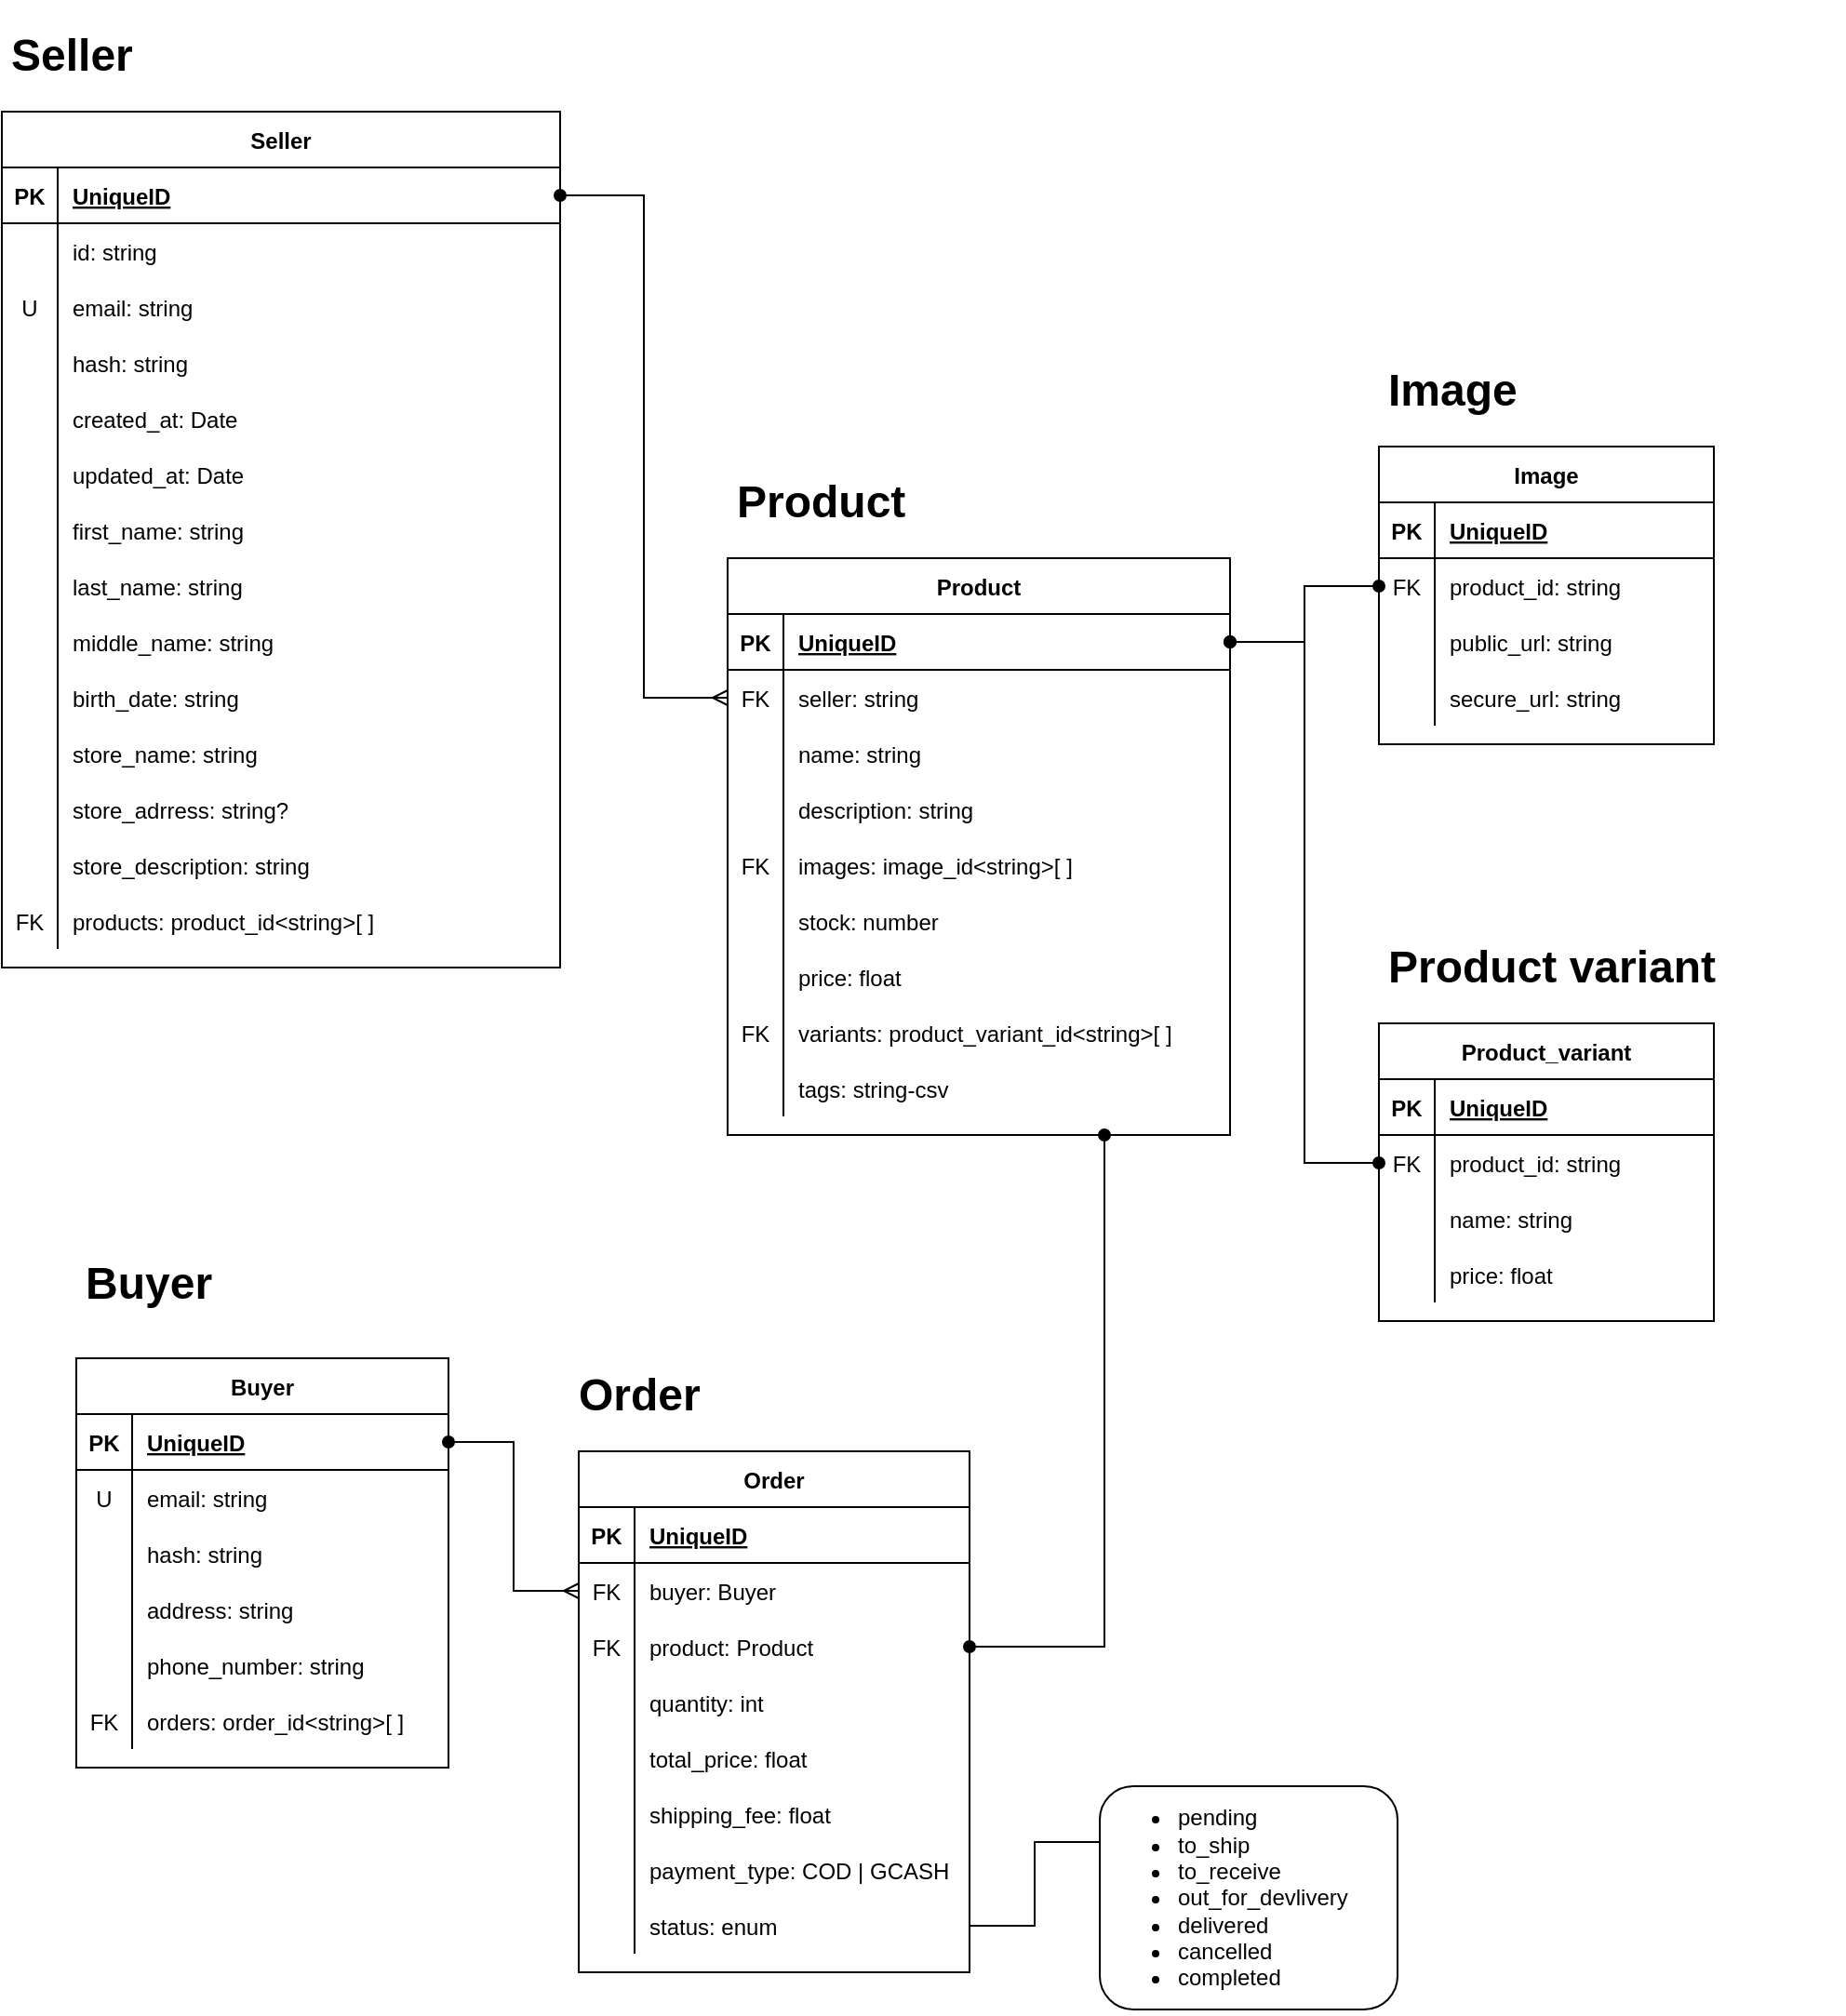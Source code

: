 <mxfile version="13.9.9" type="device"><diagram id="R7ykj3yUJ0ThIy8fvdJi" name="Entities"><mxGraphModel dx="1353" dy="822" grid="1" gridSize="10" guides="1" tooltips="1" connect="1" arrows="1" fold="1" page="1" pageScale="1" pageWidth="850" pageHeight="1100" math="0" shadow="0"><root><mxCell id="0"/><mxCell id="1" parent="0"/><mxCell id="FujSMJ6z1Tt_XsOwBK_u-1" value="&lt;h1&gt;Seller&lt;/h1&gt;" style="text;html=1;strokeColor=none;fillColor=none;spacing=5;spacingTop=-20;whiteSpace=wrap;overflow=hidden;rounded=0;" vertex="1" parent="1"><mxGeometry x="120" y="80" width="330" height="50" as="geometry"/></mxCell><mxCell id="FujSMJ6z1Tt_XsOwBK_u-2" value="Seller" style="shape=table;startSize=30;container=1;collapsible=1;childLayout=tableLayout;fixedRows=1;rowLines=0;fontStyle=1;align=center;resizeLast=1;" vertex="1" parent="1"><mxGeometry x="120" y="130" width="300" height="460" as="geometry"/></mxCell><mxCell id="FujSMJ6z1Tt_XsOwBK_u-3" value="" style="shape=partialRectangle;collapsible=0;dropTarget=0;pointerEvents=0;fillColor=none;top=0;left=0;bottom=1;right=0;points=[[0,0.5],[1,0.5]];portConstraint=eastwest;" vertex="1" parent="FujSMJ6z1Tt_XsOwBK_u-2"><mxGeometry y="30" width="300" height="30" as="geometry"/></mxCell><mxCell id="FujSMJ6z1Tt_XsOwBK_u-4" value="PK" style="shape=partialRectangle;connectable=0;fillColor=none;top=0;left=0;bottom=0;right=0;fontStyle=1;overflow=hidden;" vertex="1" parent="FujSMJ6z1Tt_XsOwBK_u-3"><mxGeometry width="30" height="30" as="geometry"/></mxCell><mxCell id="FujSMJ6z1Tt_XsOwBK_u-5" value="UniqueID" style="shape=partialRectangle;connectable=0;fillColor=none;top=0;left=0;bottom=0;right=0;align=left;spacingLeft=6;fontStyle=5;overflow=hidden;" vertex="1" parent="FujSMJ6z1Tt_XsOwBK_u-3"><mxGeometry x="30" width="270" height="30" as="geometry"/></mxCell><mxCell id="FujSMJ6z1Tt_XsOwBK_u-6" value="" style="shape=partialRectangle;collapsible=0;dropTarget=0;pointerEvents=0;fillColor=none;top=0;left=0;bottom=0;right=0;points=[[0,0.5],[1,0.5]];portConstraint=eastwest;" vertex="1" parent="FujSMJ6z1Tt_XsOwBK_u-2"><mxGeometry y="60" width="300" height="30" as="geometry"/></mxCell><mxCell id="FujSMJ6z1Tt_XsOwBK_u-7" value="" style="shape=partialRectangle;connectable=0;fillColor=none;top=0;left=0;bottom=0;right=0;editable=1;overflow=hidden;" vertex="1" parent="FujSMJ6z1Tt_XsOwBK_u-6"><mxGeometry width="30" height="30" as="geometry"/></mxCell><mxCell id="FujSMJ6z1Tt_XsOwBK_u-8" value="id: string" style="shape=partialRectangle;connectable=0;fillColor=none;top=0;left=0;bottom=0;right=0;align=left;spacingLeft=6;overflow=hidden;" vertex="1" parent="FujSMJ6z1Tt_XsOwBK_u-6"><mxGeometry x="30" width="270" height="30" as="geometry"/></mxCell><mxCell id="FujSMJ6z1Tt_XsOwBK_u-9" value="" style="shape=partialRectangle;collapsible=0;dropTarget=0;pointerEvents=0;fillColor=none;top=0;left=0;bottom=0;right=0;points=[[0,0.5],[1,0.5]];portConstraint=eastwest;" vertex="1" parent="FujSMJ6z1Tt_XsOwBK_u-2"><mxGeometry y="90" width="300" height="30" as="geometry"/></mxCell><mxCell id="FujSMJ6z1Tt_XsOwBK_u-10" value="U" style="shape=partialRectangle;connectable=0;fillColor=none;top=0;left=0;bottom=0;right=0;editable=1;overflow=hidden;" vertex="1" parent="FujSMJ6z1Tt_XsOwBK_u-9"><mxGeometry width="30" height="30" as="geometry"/></mxCell><mxCell id="FujSMJ6z1Tt_XsOwBK_u-11" value="email: string" style="shape=partialRectangle;connectable=0;fillColor=none;top=0;left=0;bottom=0;right=0;align=left;spacingLeft=6;overflow=hidden;" vertex="1" parent="FujSMJ6z1Tt_XsOwBK_u-9"><mxGeometry x="30" width="270" height="30" as="geometry"/></mxCell><mxCell id="FujSMJ6z1Tt_XsOwBK_u-12" value="" style="shape=partialRectangle;collapsible=0;dropTarget=0;pointerEvents=0;fillColor=none;top=0;left=0;bottom=0;right=0;points=[[0,0.5],[1,0.5]];portConstraint=eastwest;" vertex="1" parent="FujSMJ6z1Tt_XsOwBK_u-2"><mxGeometry y="120" width="300" height="30" as="geometry"/></mxCell><mxCell id="FujSMJ6z1Tt_XsOwBK_u-13" value="" style="shape=partialRectangle;connectable=0;fillColor=none;top=0;left=0;bottom=0;right=0;editable=1;overflow=hidden;" vertex="1" parent="FujSMJ6z1Tt_XsOwBK_u-12"><mxGeometry width="30" height="30" as="geometry"/></mxCell><mxCell id="FujSMJ6z1Tt_XsOwBK_u-14" value="hash: string" style="shape=partialRectangle;connectable=0;fillColor=none;top=0;left=0;bottom=0;right=0;align=left;spacingLeft=6;overflow=hidden;" vertex="1" parent="FujSMJ6z1Tt_XsOwBK_u-12"><mxGeometry x="30" width="270" height="30" as="geometry"/></mxCell><mxCell id="FujSMJ6z1Tt_XsOwBK_u-15" value="" style="shape=partialRectangle;collapsible=0;dropTarget=0;pointerEvents=0;fillColor=none;top=0;left=0;bottom=0;right=0;points=[[0,0.5],[1,0.5]];portConstraint=eastwest;" vertex="1" parent="FujSMJ6z1Tt_XsOwBK_u-2"><mxGeometry y="150" width="300" height="30" as="geometry"/></mxCell><mxCell id="FujSMJ6z1Tt_XsOwBK_u-16" value="" style="shape=partialRectangle;connectable=0;fillColor=none;top=0;left=0;bottom=0;right=0;editable=1;overflow=hidden;" vertex="1" parent="FujSMJ6z1Tt_XsOwBK_u-15"><mxGeometry width="30" height="30" as="geometry"/></mxCell><mxCell id="FujSMJ6z1Tt_XsOwBK_u-17" value="created_at: Date" style="shape=partialRectangle;connectable=0;fillColor=none;top=0;left=0;bottom=0;right=0;align=left;spacingLeft=6;overflow=hidden;" vertex="1" parent="FujSMJ6z1Tt_XsOwBK_u-15"><mxGeometry x="30" width="270" height="30" as="geometry"/></mxCell><mxCell id="FujSMJ6z1Tt_XsOwBK_u-18" value="" style="shape=partialRectangle;collapsible=0;dropTarget=0;pointerEvents=0;fillColor=none;top=0;left=0;bottom=0;right=0;points=[[0,0.5],[1,0.5]];portConstraint=eastwest;" vertex="1" parent="FujSMJ6z1Tt_XsOwBK_u-2"><mxGeometry y="180" width="300" height="30" as="geometry"/></mxCell><mxCell id="FujSMJ6z1Tt_XsOwBK_u-19" value="" style="shape=partialRectangle;connectable=0;fillColor=none;top=0;left=0;bottom=0;right=0;editable=1;overflow=hidden;" vertex="1" parent="FujSMJ6z1Tt_XsOwBK_u-18"><mxGeometry width="30" height="30" as="geometry"/></mxCell><mxCell id="FujSMJ6z1Tt_XsOwBK_u-20" value="updated_at: Date" style="shape=partialRectangle;connectable=0;fillColor=none;top=0;left=0;bottom=0;right=0;align=left;spacingLeft=6;overflow=hidden;" vertex="1" parent="FujSMJ6z1Tt_XsOwBK_u-18"><mxGeometry x="30" width="270" height="30" as="geometry"/></mxCell><mxCell id="FujSMJ6z1Tt_XsOwBK_u-21" value="" style="shape=partialRectangle;collapsible=0;dropTarget=0;pointerEvents=0;fillColor=none;top=0;left=0;bottom=0;right=0;points=[[0,0.5],[1,0.5]];portConstraint=eastwest;" vertex="1" parent="FujSMJ6z1Tt_XsOwBK_u-2"><mxGeometry y="210" width="300" height="30" as="geometry"/></mxCell><mxCell id="FujSMJ6z1Tt_XsOwBK_u-22" value="" style="shape=partialRectangle;connectable=0;fillColor=none;top=0;left=0;bottom=0;right=0;editable=1;overflow=hidden;" vertex="1" parent="FujSMJ6z1Tt_XsOwBK_u-21"><mxGeometry width="30" height="30" as="geometry"/></mxCell><mxCell id="FujSMJ6z1Tt_XsOwBK_u-23" value="first_name: string" style="shape=partialRectangle;connectable=0;fillColor=none;top=0;left=0;bottom=0;right=0;align=left;spacingLeft=6;overflow=hidden;" vertex="1" parent="FujSMJ6z1Tt_XsOwBK_u-21"><mxGeometry x="30" width="270" height="30" as="geometry"/></mxCell><mxCell id="FujSMJ6z1Tt_XsOwBK_u-37" value="" style="shape=partialRectangle;collapsible=0;dropTarget=0;pointerEvents=0;fillColor=none;top=0;left=0;bottom=0;right=0;points=[[0,0.5],[1,0.5]];portConstraint=eastwest;" vertex="1" parent="FujSMJ6z1Tt_XsOwBK_u-2"><mxGeometry y="240" width="300" height="30" as="geometry"/></mxCell><mxCell id="FujSMJ6z1Tt_XsOwBK_u-38" value="" style="shape=partialRectangle;connectable=0;fillColor=none;top=0;left=0;bottom=0;right=0;editable=1;overflow=hidden;" vertex="1" parent="FujSMJ6z1Tt_XsOwBK_u-37"><mxGeometry width="30" height="30" as="geometry"/></mxCell><mxCell id="FujSMJ6z1Tt_XsOwBK_u-39" value="last_name: string" style="shape=partialRectangle;connectable=0;fillColor=none;top=0;left=0;bottom=0;right=0;align=left;spacingLeft=6;overflow=hidden;" vertex="1" parent="FujSMJ6z1Tt_XsOwBK_u-37"><mxGeometry x="30" width="270" height="30" as="geometry"/></mxCell><mxCell id="FujSMJ6z1Tt_XsOwBK_u-40" value="" style="shape=partialRectangle;collapsible=0;dropTarget=0;pointerEvents=0;fillColor=none;top=0;left=0;bottom=0;right=0;points=[[0,0.5],[1,0.5]];portConstraint=eastwest;" vertex="1" parent="FujSMJ6z1Tt_XsOwBK_u-2"><mxGeometry y="270" width="300" height="30" as="geometry"/></mxCell><mxCell id="FujSMJ6z1Tt_XsOwBK_u-41" value="" style="shape=partialRectangle;connectable=0;fillColor=none;top=0;left=0;bottom=0;right=0;editable=1;overflow=hidden;" vertex="1" parent="FujSMJ6z1Tt_XsOwBK_u-40"><mxGeometry width="30" height="30" as="geometry"/></mxCell><mxCell id="FujSMJ6z1Tt_XsOwBK_u-42" value="middle_name: string" style="shape=partialRectangle;connectable=0;fillColor=none;top=0;left=0;bottom=0;right=0;align=left;spacingLeft=6;overflow=hidden;" vertex="1" parent="FujSMJ6z1Tt_XsOwBK_u-40"><mxGeometry x="30" width="270" height="30" as="geometry"/></mxCell><mxCell id="FujSMJ6z1Tt_XsOwBK_u-43" value="" style="shape=partialRectangle;collapsible=0;dropTarget=0;pointerEvents=0;fillColor=none;top=0;left=0;bottom=0;right=0;points=[[0,0.5],[1,0.5]];portConstraint=eastwest;" vertex="1" parent="FujSMJ6z1Tt_XsOwBK_u-2"><mxGeometry y="300" width="300" height="30" as="geometry"/></mxCell><mxCell id="FujSMJ6z1Tt_XsOwBK_u-44" value="" style="shape=partialRectangle;connectable=0;fillColor=none;top=0;left=0;bottom=0;right=0;editable=1;overflow=hidden;" vertex="1" parent="FujSMJ6z1Tt_XsOwBK_u-43"><mxGeometry width="30" height="30" as="geometry"/></mxCell><mxCell id="FujSMJ6z1Tt_XsOwBK_u-45" value="birth_date: string" style="shape=partialRectangle;connectable=0;fillColor=none;top=0;left=0;bottom=0;right=0;align=left;spacingLeft=6;overflow=hidden;" vertex="1" parent="FujSMJ6z1Tt_XsOwBK_u-43"><mxGeometry x="30" width="270" height="30" as="geometry"/></mxCell><mxCell id="FujSMJ6z1Tt_XsOwBK_u-46" value="" style="shape=partialRectangle;collapsible=0;dropTarget=0;pointerEvents=0;fillColor=none;top=0;left=0;bottom=0;right=0;points=[[0,0.5],[1,0.5]];portConstraint=eastwest;" vertex="1" parent="FujSMJ6z1Tt_XsOwBK_u-2"><mxGeometry y="330" width="300" height="30" as="geometry"/></mxCell><mxCell id="FujSMJ6z1Tt_XsOwBK_u-47" value="" style="shape=partialRectangle;connectable=0;fillColor=none;top=0;left=0;bottom=0;right=0;editable=1;overflow=hidden;" vertex="1" parent="FujSMJ6z1Tt_XsOwBK_u-46"><mxGeometry width="30" height="30" as="geometry"/></mxCell><mxCell id="FujSMJ6z1Tt_XsOwBK_u-48" value="store_name: string" style="shape=partialRectangle;connectable=0;fillColor=none;top=0;left=0;bottom=0;right=0;align=left;spacingLeft=6;overflow=hidden;" vertex="1" parent="FujSMJ6z1Tt_XsOwBK_u-46"><mxGeometry x="30" width="270" height="30" as="geometry"/></mxCell><mxCell id="FujSMJ6z1Tt_XsOwBK_u-49" value="" style="shape=partialRectangle;collapsible=0;dropTarget=0;pointerEvents=0;fillColor=none;top=0;left=0;bottom=0;right=0;points=[[0,0.5],[1,0.5]];portConstraint=eastwest;" vertex="1" parent="FujSMJ6z1Tt_XsOwBK_u-2"><mxGeometry y="360" width="300" height="30" as="geometry"/></mxCell><mxCell id="FujSMJ6z1Tt_XsOwBK_u-50" value="" style="shape=partialRectangle;connectable=0;fillColor=none;top=0;left=0;bottom=0;right=0;editable=1;overflow=hidden;" vertex="1" parent="FujSMJ6z1Tt_XsOwBK_u-49"><mxGeometry width="30" height="30" as="geometry"/></mxCell><mxCell id="FujSMJ6z1Tt_XsOwBK_u-51" value="store_adrress: string?" style="shape=partialRectangle;connectable=0;fillColor=none;top=0;left=0;bottom=0;right=0;align=left;spacingLeft=6;overflow=hidden;" vertex="1" parent="FujSMJ6z1Tt_XsOwBK_u-49"><mxGeometry x="30" width="270" height="30" as="geometry"/></mxCell><mxCell id="FujSMJ6z1Tt_XsOwBK_u-52" value="" style="shape=partialRectangle;collapsible=0;dropTarget=0;pointerEvents=0;fillColor=none;top=0;left=0;bottom=0;right=0;points=[[0,0.5],[1,0.5]];portConstraint=eastwest;" vertex="1" parent="FujSMJ6z1Tt_XsOwBK_u-2"><mxGeometry y="390" width="300" height="30" as="geometry"/></mxCell><mxCell id="FujSMJ6z1Tt_XsOwBK_u-53" value="" style="shape=partialRectangle;connectable=0;fillColor=none;top=0;left=0;bottom=0;right=0;editable=1;overflow=hidden;" vertex="1" parent="FujSMJ6z1Tt_XsOwBK_u-52"><mxGeometry width="30" height="30" as="geometry"/></mxCell><mxCell id="FujSMJ6z1Tt_XsOwBK_u-54" value="store_description: string" style="shape=partialRectangle;connectable=0;fillColor=none;top=0;left=0;bottom=0;right=0;align=left;spacingLeft=6;overflow=hidden;" vertex="1" parent="FujSMJ6z1Tt_XsOwBK_u-52"><mxGeometry x="30" width="270" height="30" as="geometry"/></mxCell><mxCell id="FujSMJ6z1Tt_XsOwBK_u-55" value="" style="shape=partialRectangle;collapsible=0;dropTarget=0;pointerEvents=0;fillColor=none;top=0;left=0;bottom=0;right=0;points=[[0,0.5],[1,0.5]];portConstraint=eastwest;" vertex="1" parent="FujSMJ6z1Tt_XsOwBK_u-2"><mxGeometry y="420" width="300" height="30" as="geometry"/></mxCell><mxCell id="FujSMJ6z1Tt_XsOwBK_u-56" value="FK" style="shape=partialRectangle;connectable=0;fillColor=none;top=0;left=0;bottom=0;right=0;editable=1;overflow=hidden;" vertex="1" parent="FujSMJ6z1Tt_XsOwBK_u-55"><mxGeometry width="30" height="30" as="geometry"/></mxCell><mxCell id="FujSMJ6z1Tt_XsOwBK_u-57" value="products: product_id&lt;string&gt;[ ]" style="shape=partialRectangle;connectable=0;fillColor=none;top=0;left=0;bottom=0;right=0;align=left;spacingLeft=6;overflow=hidden;" vertex="1" parent="FujSMJ6z1Tt_XsOwBK_u-55"><mxGeometry x="30" width="270" height="30" as="geometry"/></mxCell><mxCell id="FujSMJ6z1Tt_XsOwBK_u-58" value="Product" style="shape=table;startSize=30;container=1;collapsible=1;childLayout=tableLayout;fixedRows=1;rowLines=0;fontStyle=1;align=center;resizeLast=1;" vertex="1" parent="1"><mxGeometry x="510" y="370" width="270" height="310" as="geometry"/></mxCell><mxCell id="FujSMJ6z1Tt_XsOwBK_u-59" value="" style="shape=partialRectangle;collapsible=0;dropTarget=0;pointerEvents=0;fillColor=none;top=0;left=0;bottom=1;right=0;points=[[0,0.5],[1,0.5]];portConstraint=eastwest;" vertex="1" parent="FujSMJ6z1Tt_XsOwBK_u-58"><mxGeometry y="30" width="270" height="30" as="geometry"/></mxCell><mxCell id="FujSMJ6z1Tt_XsOwBK_u-60" value="PK" style="shape=partialRectangle;connectable=0;fillColor=none;top=0;left=0;bottom=0;right=0;fontStyle=1;overflow=hidden;" vertex="1" parent="FujSMJ6z1Tt_XsOwBK_u-59"><mxGeometry width="30" height="30" as="geometry"/></mxCell><mxCell id="FujSMJ6z1Tt_XsOwBK_u-61" value="UniqueID" style="shape=partialRectangle;connectable=0;fillColor=none;top=0;left=0;bottom=0;right=0;align=left;spacingLeft=6;fontStyle=5;overflow=hidden;" vertex="1" parent="FujSMJ6z1Tt_XsOwBK_u-59"><mxGeometry x="30" width="240" height="30" as="geometry"/></mxCell><mxCell id="FujSMJ6z1Tt_XsOwBK_u-62" value="" style="shape=partialRectangle;collapsible=0;dropTarget=0;pointerEvents=0;fillColor=none;top=0;left=0;bottom=0;right=0;points=[[0,0.5],[1,0.5]];portConstraint=eastwest;" vertex="1" parent="FujSMJ6z1Tt_XsOwBK_u-58"><mxGeometry y="60" width="270" height="30" as="geometry"/></mxCell><mxCell id="FujSMJ6z1Tt_XsOwBK_u-63" value="FK" style="shape=partialRectangle;connectable=0;fillColor=none;top=0;left=0;bottom=0;right=0;editable=1;overflow=hidden;" vertex="1" parent="FujSMJ6z1Tt_XsOwBK_u-62"><mxGeometry width="30" height="30" as="geometry"/></mxCell><mxCell id="FujSMJ6z1Tt_XsOwBK_u-64" value="seller: string" style="shape=partialRectangle;connectable=0;fillColor=none;top=0;left=0;bottom=0;right=0;align=left;spacingLeft=6;overflow=hidden;" vertex="1" parent="FujSMJ6z1Tt_XsOwBK_u-62"><mxGeometry x="30" width="240" height="30" as="geometry"/></mxCell><mxCell id="FujSMJ6z1Tt_XsOwBK_u-65" value="" style="shape=partialRectangle;collapsible=0;dropTarget=0;pointerEvents=0;fillColor=none;top=0;left=0;bottom=0;right=0;points=[[0,0.5],[1,0.5]];portConstraint=eastwest;" vertex="1" parent="FujSMJ6z1Tt_XsOwBK_u-58"><mxGeometry y="90" width="270" height="30" as="geometry"/></mxCell><mxCell id="FujSMJ6z1Tt_XsOwBK_u-66" value="" style="shape=partialRectangle;connectable=0;fillColor=none;top=0;left=0;bottom=0;right=0;editable=1;overflow=hidden;" vertex="1" parent="FujSMJ6z1Tt_XsOwBK_u-65"><mxGeometry width="30" height="30" as="geometry"/></mxCell><mxCell id="FujSMJ6z1Tt_XsOwBK_u-67" value="name: string" style="shape=partialRectangle;connectable=0;fillColor=none;top=0;left=0;bottom=0;right=0;align=left;spacingLeft=6;overflow=hidden;" vertex="1" parent="FujSMJ6z1Tt_XsOwBK_u-65"><mxGeometry x="30" width="240" height="30" as="geometry"/></mxCell><mxCell id="FujSMJ6z1Tt_XsOwBK_u-68" value="" style="shape=partialRectangle;collapsible=0;dropTarget=0;pointerEvents=0;fillColor=none;top=0;left=0;bottom=0;right=0;points=[[0,0.5],[1,0.5]];portConstraint=eastwest;" vertex="1" parent="FujSMJ6z1Tt_XsOwBK_u-58"><mxGeometry y="120" width="270" height="30" as="geometry"/></mxCell><mxCell id="FujSMJ6z1Tt_XsOwBK_u-69" value="" style="shape=partialRectangle;connectable=0;fillColor=none;top=0;left=0;bottom=0;right=0;editable=1;overflow=hidden;" vertex="1" parent="FujSMJ6z1Tt_XsOwBK_u-68"><mxGeometry width="30" height="30" as="geometry"/></mxCell><mxCell id="FujSMJ6z1Tt_XsOwBK_u-70" value="description: string" style="shape=partialRectangle;connectable=0;fillColor=none;top=0;left=0;bottom=0;right=0;align=left;spacingLeft=6;overflow=hidden;" vertex="1" parent="FujSMJ6z1Tt_XsOwBK_u-68"><mxGeometry x="30" width="240" height="30" as="geometry"/></mxCell><mxCell id="FujSMJ6z1Tt_XsOwBK_u-72" value="" style="shape=partialRectangle;collapsible=0;dropTarget=0;pointerEvents=0;fillColor=none;top=0;left=0;bottom=0;right=0;points=[[0,0.5],[1,0.5]];portConstraint=eastwest;" vertex="1" parent="FujSMJ6z1Tt_XsOwBK_u-58"><mxGeometry y="150" width="270" height="30" as="geometry"/></mxCell><mxCell id="FujSMJ6z1Tt_XsOwBK_u-73" value="FK" style="shape=partialRectangle;connectable=0;fillColor=none;top=0;left=0;bottom=0;right=0;editable=1;overflow=hidden;" vertex="1" parent="FujSMJ6z1Tt_XsOwBK_u-72"><mxGeometry width="30" height="30" as="geometry"/></mxCell><mxCell id="FujSMJ6z1Tt_XsOwBK_u-74" value="images: image_id&lt;string&gt;[ ]" style="shape=partialRectangle;connectable=0;fillColor=none;top=0;left=0;bottom=0;right=0;align=left;spacingLeft=6;overflow=hidden;" vertex="1" parent="FujSMJ6z1Tt_XsOwBK_u-72"><mxGeometry x="30" width="240" height="30" as="geometry"/></mxCell><mxCell id="FujSMJ6z1Tt_XsOwBK_u-75" value="" style="shape=partialRectangle;collapsible=0;dropTarget=0;pointerEvents=0;fillColor=none;top=0;left=0;bottom=0;right=0;points=[[0,0.5],[1,0.5]];portConstraint=eastwest;" vertex="1" parent="FujSMJ6z1Tt_XsOwBK_u-58"><mxGeometry y="180" width="270" height="30" as="geometry"/></mxCell><mxCell id="FujSMJ6z1Tt_XsOwBK_u-76" value="" style="shape=partialRectangle;connectable=0;fillColor=none;top=0;left=0;bottom=0;right=0;editable=1;overflow=hidden;" vertex="1" parent="FujSMJ6z1Tt_XsOwBK_u-75"><mxGeometry width="30" height="30" as="geometry"/></mxCell><mxCell id="FujSMJ6z1Tt_XsOwBK_u-77" value="stock: number" style="shape=partialRectangle;connectable=0;fillColor=none;top=0;left=0;bottom=0;right=0;align=left;spacingLeft=6;overflow=hidden;" vertex="1" parent="FujSMJ6z1Tt_XsOwBK_u-75"><mxGeometry x="30" width="240" height="30" as="geometry"/></mxCell><mxCell id="FujSMJ6z1Tt_XsOwBK_u-78" value="" style="shape=partialRectangle;collapsible=0;dropTarget=0;pointerEvents=0;fillColor=none;top=0;left=0;bottom=0;right=0;points=[[0,0.5],[1,0.5]];portConstraint=eastwest;" vertex="1" parent="FujSMJ6z1Tt_XsOwBK_u-58"><mxGeometry y="210" width="270" height="30" as="geometry"/></mxCell><mxCell id="FujSMJ6z1Tt_XsOwBK_u-79" value="" style="shape=partialRectangle;connectable=0;fillColor=none;top=0;left=0;bottom=0;right=0;editable=1;overflow=hidden;" vertex="1" parent="FujSMJ6z1Tt_XsOwBK_u-78"><mxGeometry width="30" height="30" as="geometry"/></mxCell><mxCell id="FujSMJ6z1Tt_XsOwBK_u-80" value="price: float" style="shape=partialRectangle;connectable=0;fillColor=none;top=0;left=0;bottom=0;right=0;align=left;spacingLeft=6;overflow=hidden;" vertex="1" parent="FujSMJ6z1Tt_XsOwBK_u-78"><mxGeometry x="30" width="240" height="30" as="geometry"/></mxCell><mxCell id="FujSMJ6z1Tt_XsOwBK_u-87" value="" style="shape=partialRectangle;collapsible=0;dropTarget=0;pointerEvents=0;fillColor=none;top=0;left=0;bottom=0;right=0;points=[[0,0.5],[1,0.5]];portConstraint=eastwest;" vertex="1" parent="FujSMJ6z1Tt_XsOwBK_u-58"><mxGeometry y="240" width="270" height="30" as="geometry"/></mxCell><mxCell id="FujSMJ6z1Tt_XsOwBK_u-88" value="FK" style="shape=partialRectangle;connectable=0;fillColor=none;top=0;left=0;bottom=0;right=0;editable=1;overflow=hidden;" vertex="1" parent="FujSMJ6z1Tt_XsOwBK_u-87"><mxGeometry width="30" height="30" as="geometry"/></mxCell><mxCell id="FujSMJ6z1Tt_XsOwBK_u-89" value="variants: product_variant_id&lt;string&gt;[ ]" style="shape=partialRectangle;connectable=0;fillColor=none;top=0;left=0;bottom=0;right=0;align=left;spacingLeft=6;overflow=hidden;" vertex="1" parent="FujSMJ6z1Tt_XsOwBK_u-87"><mxGeometry x="30" width="240" height="30" as="geometry"/></mxCell><mxCell id="FujSMJ6z1Tt_XsOwBK_u-93" value="" style="shape=partialRectangle;collapsible=0;dropTarget=0;pointerEvents=0;fillColor=none;top=0;left=0;bottom=0;right=0;points=[[0,0.5],[1,0.5]];portConstraint=eastwest;" vertex="1" parent="FujSMJ6z1Tt_XsOwBK_u-58"><mxGeometry y="270" width="270" height="30" as="geometry"/></mxCell><mxCell id="FujSMJ6z1Tt_XsOwBK_u-94" value="" style="shape=partialRectangle;connectable=0;fillColor=none;top=0;left=0;bottom=0;right=0;editable=1;overflow=hidden;" vertex="1" parent="FujSMJ6z1Tt_XsOwBK_u-93"><mxGeometry width="30" height="30" as="geometry"/></mxCell><mxCell id="FujSMJ6z1Tt_XsOwBK_u-95" value="tags: string-csv" style="shape=partialRectangle;connectable=0;fillColor=none;top=0;left=0;bottom=0;right=0;align=left;spacingLeft=6;overflow=hidden;" vertex="1" parent="FujSMJ6z1Tt_XsOwBK_u-93"><mxGeometry x="30" width="240" height="30" as="geometry"/></mxCell><mxCell id="FujSMJ6z1Tt_XsOwBK_u-96" style="edgeStyle=orthogonalEdgeStyle;rounded=0;orthogonalLoop=1;jettySize=auto;html=1;exitX=0;exitY=0.5;exitDx=0;exitDy=0;entryX=1;entryY=0.5;entryDx=0;entryDy=0;startArrow=ERmany;startFill=0;endArrow=oval;endFill=1;" edge="1" parent="1" source="FujSMJ6z1Tt_XsOwBK_u-62" target="FujSMJ6z1Tt_XsOwBK_u-3"><mxGeometry relative="1" as="geometry"/></mxCell><mxCell id="FujSMJ6z1Tt_XsOwBK_u-97" value="Image" style="shape=table;startSize=30;container=1;collapsible=1;childLayout=tableLayout;fixedRows=1;rowLines=0;fontStyle=1;align=center;resizeLast=1;" vertex="1" parent="1"><mxGeometry x="860" y="310" width="180" height="160" as="geometry"/></mxCell><mxCell id="FujSMJ6z1Tt_XsOwBK_u-98" value="" style="shape=partialRectangle;collapsible=0;dropTarget=0;pointerEvents=0;fillColor=none;top=0;left=0;bottom=1;right=0;points=[[0,0.5],[1,0.5]];portConstraint=eastwest;" vertex="1" parent="FujSMJ6z1Tt_XsOwBK_u-97"><mxGeometry y="30" width="180" height="30" as="geometry"/></mxCell><mxCell id="FujSMJ6z1Tt_XsOwBK_u-99" value="PK" style="shape=partialRectangle;connectable=0;fillColor=none;top=0;left=0;bottom=0;right=0;fontStyle=1;overflow=hidden;" vertex="1" parent="FujSMJ6z1Tt_XsOwBK_u-98"><mxGeometry width="30" height="30" as="geometry"/></mxCell><mxCell id="FujSMJ6z1Tt_XsOwBK_u-100" value="UniqueID" style="shape=partialRectangle;connectable=0;fillColor=none;top=0;left=0;bottom=0;right=0;align=left;spacingLeft=6;fontStyle=5;overflow=hidden;" vertex="1" parent="FujSMJ6z1Tt_XsOwBK_u-98"><mxGeometry x="30" width="150" height="30" as="geometry"/></mxCell><mxCell id="FujSMJ6z1Tt_XsOwBK_u-101" value="" style="shape=partialRectangle;collapsible=0;dropTarget=0;pointerEvents=0;fillColor=none;top=0;left=0;bottom=0;right=0;points=[[0,0.5],[1,0.5]];portConstraint=eastwest;" vertex="1" parent="FujSMJ6z1Tt_XsOwBK_u-97"><mxGeometry y="60" width="180" height="30" as="geometry"/></mxCell><mxCell id="FujSMJ6z1Tt_XsOwBK_u-102" value="FK" style="shape=partialRectangle;connectable=0;fillColor=none;top=0;left=0;bottom=0;right=0;editable=1;overflow=hidden;" vertex="1" parent="FujSMJ6z1Tt_XsOwBK_u-101"><mxGeometry width="30" height="30" as="geometry"/></mxCell><mxCell id="FujSMJ6z1Tt_XsOwBK_u-103" value="product_id: string" style="shape=partialRectangle;connectable=0;fillColor=none;top=0;left=0;bottom=0;right=0;align=left;spacingLeft=6;overflow=hidden;" vertex="1" parent="FujSMJ6z1Tt_XsOwBK_u-101"><mxGeometry x="30" width="150" height="30" as="geometry"/></mxCell><mxCell id="FujSMJ6z1Tt_XsOwBK_u-104" value="" style="shape=partialRectangle;collapsible=0;dropTarget=0;pointerEvents=0;fillColor=none;top=0;left=0;bottom=0;right=0;points=[[0,0.5],[1,0.5]];portConstraint=eastwest;" vertex="1" parent="FujSMJ6z1Tt_XsOwBK_u-97"><mxGeometry y="90" width="180" height="30" as="geometry"/></mxCell><mxCell id="FujSMJ6z1Tt_XsOwBK_u-105" value="" style="shape=partialRectangle;connectable=0;fillColor=none;top=0;left=0;bottom=0;right=0;editable=1;overflow=hidden;" vertex="1" parent="FujSMJ6z1Tt_XsOwBK_u-104"><mxGeometry width="30" height="30" as="geometry"/></mxCell><mxCell id="FujSMJ6z1Tt_XsOwBK_u-106" value="public_url: string" style="shape=partialRectangle;connectable=0;fillColor=none;top=0;left=0;bottom=0;right=0;align=left;spacingLeft=6;overflow=hidden;" vertex="1" parent="FujSMJ6z1Tt_XsOwBK_u-104"><mxGeometry x="30" width="150" height="30" as="geometry"/></mxCell><mxCell id="FujSMJ6z1Tt_XsOwBK_u-107" value="" style="shape=partialRectangle;collapsible=0;dropTarget=0;pointerEvents=0;fillColor=none;top=0;left=0;bottom=0;right=0;points=[[0,0.5],[1,0.5]];portConstraint=eastwest;" vertex="1" parent="FujSMJ6z1Tt_XsOwBK_u-97"><mxGeometry y="120" width="180" height="30" as="geometry"/></mxCell><mxCell id="FujSMJ6z1Tt_XsOwBK_u-108" value="" style="shape=partialRectangle;connectable=0;fillColor=none;top=0;left=0;bottom=0;right=0;editable=1;overflow=hidden;" vertex="1" parent="FujSMJ6z1Tt_XsOwBK_u-107"><mxGeometry width="30" height="30" as="geometry"/></mxCell><mxCell id="FujSMJ6z1Tt_XsOwBK_u-109" value="secure_url: string" style="shape=partialRectangle;connectable=0;fillColor=none;top=0;left=0;bottom=0;right=0;align=left;spacingLeft=6;overflow=hidden;" vertex="1" parent="FujSMJ6z1Tt_XsOwBK_u-107"><mxGeometry x="30" width="150" height="30" as="geometry"/></mxCell><mxCell id="FujSMJ6z1Tt_XsOwBK_u-110" style="edgeStyle=orthogonalEdgeStyle;rounded=0;orthogonalLoop=1;jettySize=auto;html=1;exitX=0;exitY=0.5;exitDx=0;exitDy=0;entryX=1;entryY=0.5;entryDx=0;entryDy=0;startArrow=oval;startFill=1;endArrow=oval;endFill=1;" edge="1" parent="1" source="FujSMJ6z1Tt_XsOwBK_u-101" target="FujSMJ6z1Tt_XsOwBK_u-59"><mxGeometry relative="1" as="geometry"/></mxCell><mxCell id="FujSMJ6z1Tt_XsOwBK_u-111" value="Product_variant" style="shape=table;startSize=30;container=1;collapsible=1;childLayout=tableLayout;fixedRows=1;rowLines=0;fontStyle=1;align=center;resizeLast=1;" vertex="1" parent="1"><mxGeometry x="860" y="620" width="180" height="160" as="geometry"/></mxCell><mxCell id="FujSMJ6z1Tt_XsOwBK_u-112" value="" style="shape=partialRectangle;collapsible=0;dropTarget=0;pointerEvents=0;fillColor=none;top=0;left=0;bottom=1;right=0;points=[[0,0.5],[1,0.5]];portConstraint=eastwest;" vertex="1" parent="FujSMJ6z1Tt_XsOwBK_u-111"><mxGeometry y="30" width="180" height="30" as="geometry"/></mxCell><mxCell id="FujSMJ6z1Tt_XsOwBK_u-113" value="PK" style="shape=partialRectangle;connectable=0;fillColor=none;top=0;left=0;bottom=0;right=0;fontStyle=1;overflow=hidden;" vertex="1" parent="FujSMJ6z1Tt_XsOwBK_u-112"><mxGeometry width="30" height="30" as="geometry"/></mxCell><mxCell id="FujSMJ6z1Tt_XsOwBK_u-114" value="UniqueID" style="shape=partialRectangle;connectable=0;fillColor=none;top=0;left=0;bottom=0;right=0;align=left;spacingLeft=6;fontStyle=5;overflow=hidden;" vertex="1" parent="FujSMJ6z1Tt_XsOwBK_u-112"><mxGeometry x="30" width="150" height="30" as="geometry"/></mxCell><mxCell id="FujSMJ6z1Tt_XsOwBK_u-115" value="" style="shape=partialRectangle;collapsible=0;dropTarget=0;pointerEvents=0;fillColor=none;top=0;left=0;bottom=0;right=0;points=[[0,0.5],[1,0.5]];portConstraint=eastwest;" vertex="1" parent="FujSMJ6z1Tt_XsOwBK_u-111"><mxGeometry y="60" width="180" height="30" as="geometry"/></mxCell><mxCell id="FujSMJ6z1Tt_XsOwBK_u-116" value="FK" style="shape=partialRectangle;connectable=0;fillColor=none;top=0;left=0;bottom=0;right=0;editable=1;overflow=hidden;" vertex="1" parent="FujSMJ6z1Tt_XsOwBK_u-115"><mxGeometry width="30" height="30" as="geometry"/></mxCell><mxCell id="FujSMJ6z1Tt_XsOwBK_u-117" value="product_id: string" style="shape=partialRectangle;connectable=0;fillColor=none;top=0;left=0;bottom=0;right=0;align=left;spacingLeft=6;overflow=hidden;" vertex="1" parent="FujSMJ6z1Tt_XsOwBK_u-115"><mxGeometry x="30" width="150" height="30" as="geometry"/></mxCell><mxCell id="FujSMJ6z1Tt_XsOwBK_u-118" value="" style="shape=partialRectangle;collapsible=0;dropTarget=0;pointerEvents=0;fillColor=none;top=0;left=0;bottom=0;right=0;points=[[0,0.5],[1,0.5]];portConstraint=eastwest;" vertex="1" parent="FujSMJ6z1Tt_XsOwBK_u-111"><mxGeometry y="90" width="180" height="30" as="geometry"/></mxCell><mxCell id="FujSMJ6z1Tt_XsOwBK_u-119" value="" style="shape=partialRectangle;connectable=0;fillColor=none;top=0;left=0;bottom=0;right=0;editable=1;overflow=hidden;" vertex="1" parent="FujSMJ6z1Tt_XsOwBK_u-118"><mxGeometry width="30" height="30" as="geometry"/></mxCell><mxCell id="FujSMJ6z1Tt_XsOwBK_u-120" value="name: string" style="shape=partialRectangle;connectable=0;fillColor=none;top=0;left=0;bottom=0;right=0;align=left;spacingLeft=6;overflow=hidden;" vertex="1" parent="FujSMJ6z1Tt_XsOwBK_u-118"><mxGeometry x="30" width="150" height="30" as="geometry"/></mxCell><mxCell id="FujSMJ6z1Tt_XsOwBK_u-121" value="" style="shape=partialRectangle;collapsible=0;dropTarget=0;pointerEvents=0;fillColor=none;top=0;left=0;bottom=0;right=0;points=[[0,0.5],[1,0.5]];portConstraint=eastwest;" vertex="1" parent="FujSMJ6z1Tt_XsOwBK_u-111"><mxGeometry y="120" width="180" height="30" as="geometry"/></mxCell><mxCell id="FujSMJ6z1Tt_XsOwBK_u-122" value="" style="shape=partialRectangle;connectable=0;fillColor=none;top=0;left=0;bottom=0;right=0;editable=1;overflow=hidden;" vertex="1" parent="FujSMJ6z1Tt_XsOwBK_u-121"><mxGeometry width="30" height="30" as="geometry"/></mxCell><mxCell id="FujSMJ6z1Tt_XsOwBK_u-123" value="price: float" style="shape=partialRectangle;connectable=0;fillColor=none;top=0;left=0;bottom=0;right=0;align=left;spacingLeft=6;overflow=hidden;" vertex="1" parent="FujSMJ6z1Tt_XsOwBK_u-121"><mxGeometry x="30" width="150" height="30" as="geometry"/></mxCell><mxCell id="FujSMJ6z1Tt_XsOwBK_u-125" style="edgeStyle=orthogonalEdgeStyle;rounded=0;orthogonalLoop=1;jettySize=auto;html=1;exitX=0;exitY=0.5;exitDx=0;exitDy=0;entryX=1;entryY=0.5;entryDx=0;entryDy=0;startArrow=oval;startFill=1;endArrow=oval;endFill=1;" edge="1" parent="1" source="FujSMJ6z1Tt_XsOwBK_u-115" target="FujSMJ6z1Tt_XsOwBK_u-59"><mxGeometry relative="1" as="geometry"/></mxCell><mxCell id="aFip9Z1Ij1nX09OeQb8Z-1" value="&lt;h1&gt;Buyer&lt;/h1&gt;" style="text;html=1;strokeColor=none;fillColor=none;spacing=5;spacingTop=-20;whiteSpace=wrap;overflow=hidden;rounded=0;" vertex="1" parent="1"><mxGeometry x="160" y="740" width="320" height="40" as="geometry"/></mxCell><mxCell id="aFip9Z1Ij1nX09OeQb8Z-2" value="Buyer" style="shape=table;startSize=30;container=1;collapsible=1;childLayout=tableLayout;fixedRows=1;rowLines=0;fontStyle=1;align=center;resizeLast=1;" vertex="1" parent="1"><mxGeometry x="160" y="800" width="200" height="220" as="geometry"/></mxCell><mxCell id="aFip9Z1Ij1nX09OeQb8Z-3" value="" style="shape=partialRectangle;collapsible=0;dropTarget=0;pointerEvents=0;fillColor=none;top=0;left=0;bottom=1;right=0;points=[[0,0.5],[1,0.5]];portConstraint=eastwest;" vertex="1" parent="aFip9Z1Ij1nX09OeQb8Z-2"><mxGeometry y="30" width="200" height="30" as="geometry"/></mxCell><mxCell id="aFip9Z1Ij1nX09OeQb8Z-4" value="PK" style="shape=partialRectangle;connectable=0;fillColor=none;top=0;left=0;bottom=0;right=0;fontStyle=1;overflow=hidden;" vertex="1" parent="aFip9Z1Ij1nX09OeQb8Z-3"><mxGeometry width="30" height="30" as="geometry"/></mxCell><mxCell id="aFip9Z1Ij1nX09OeQb8Z-5" value="UniqueID" style="shape=partialRectangle;connectable=0;fillColor=none;top=0;left=0;bottom=0;right=0;align=left;spacingLeft=6;fontStyle=5;overflow=hidden;" vertex="1" parent="aFip9Z1Ij1nX09OeQb8Z-3"><mxGeometry x="30" width="170" height="30" as="geometry"/></mxCell><mxCell id="aFip9Z1Ij1nX09OeQb8Z-6" value="" style="shape=partialRectangle;collapsible=0;dropTarget=0;pointerEvents=0;fillColor=none;top=0;left=0;bottom=0;right=0;points=[[0,0.5],[1,0.5]];portConstraint=eastwest;" vertex="1" parent="aFip9Z1Ij1nX09OeQb8Z-2"><mxGeometry y="60" width="200" height="30" as="geometry"/></mxCell><mxCell id="aFip9Z1Ij1nX09OeQb8Z-7" value="U" style="shape=partialRectangle;connectable=0;fillColor=none;top=0;left=0;bottom=0;right=0;editable=1;overflow=hidden;" vertex="1" parent="aFip9Z1Ij1nX09OeQb8Z-6"><mxGeometry width="30" height="30" as="geometry"/></mxCell><mxCell id="aFip9Z1Ij1nX09OeQb8Z-8" value="email: string" style="shape=partialRectangle;connectable=0;fillColor=none;top=0;left=0;bottom=0;right=0;align=left;spacingLeft=6;overflow=hidden;" vertex="1" parent="aFip9Z1Ij1nX09OeQb8Z-6"><mxGeometry x="30" width="170" height="30" as="geometry"/></mxCell><mxCell id="aFip9Z1Ij1nX09OeQb8Z-9" value="" style="shape=partialRectangle;collapsible=0;dropTarget=0;pointerEvents=0;fillColor=none;top=0;left=0;bottom=0;right=0;points=[[0,0.5],[1,0.5]];portConstraint=eastwest;" vertex="1" parent="aFip9Z1Ij1nX09OeQb8Z-2"><mxGeometry y="90" width="200" height="30" as="geometry"/></mxCell><mxCell id="aFip9Z1Ij1nX09OeQb8Z-10" value="" style="shape=partialRectangle;connectable=0;fillColor=none;top=0;left=0;bottom=0;right=0;editable=1;overflow=hidden;" vertex="1" parent="aFip9Z1Ij1nX09OeQb8Z-9"><mxGeometry width="30" height="30" as="geometry"/></mxCell><mxCell id="aFip9Z1Ij1nX09OeQb8Z-11" value="hash: string" style="shape=partialRectangle;connectable=0;fillColor=none;top=0;left=0;bottom=0;right=0;align=left;spacingLeft=6;overflow=hidden;" vertex="1" parent="aFip9Z1Ij1nX09OeQb8Z-9"><mxGeometry x="30" width="170" height="30" as="geometry"/></mxCell><mxCell id="aFip9Z1Ij1nX09OeQb8Z-12" value="" style="shape=partialRectangle;collapsible=0;dropTarget=0;pointerEvents=0;fillColor=none;top=0;left=0;bottom=0;right=0;points=[[0,0.5],[1,0.5]];portConstraint=eastwest;" vertex="1" parent="aFip9Z1Ij1nX09OeQb8Z-2"><mxGeometry y="120" width="200" height="30" as="geometry"/></mxCell><mxCell id="aFip9Z1Ij1nX09OeQb8Z-13" value="" style="shape=partialRectangle;connectable=0;fillColor=none;top=0;left=0;bottom=0;right=0;editable=1;overflow=hidden;" vertex="1" parent="aFip9Z1Ij1nX09OeQb8Z-12"><mxGeometry width="30" height="30" as="geometry"/></mxCell><mxCell id="aFip9Z1Ij1nX09OeQb8Z-14" value="address: string" style="shape=partialRectangle;connectable=0;fillColor=none;top=0;left=0;bottom=0;right=0;align=left;spacingLeft=6;overflow=hidden;" vertex="1" parent="aFip9Z1Ij1nX09OeQb8Z-12"><mxGeometry x="30" width="170" height="30" as="geometry"/></mxCell><mxCell id="aFip9Z1Ij1nX09OeQb8Z-15" value="" style="shape=partialRectangle;collapsible=0;dropTarget=0;pointerEvents=0;fillColor=none;top=0;left=0;bottom=0;right=0;points=[[0,0.5],[1,0.5]];portConstraint=eastwest;" vertex="1" parent="aFip9Z1Ij1nX09OeQb8Z-2"><mxGeometry y="150" width="200" height="30" as="geometry"/></mxCell><mxCell id="aFip9Z1Ij1nX09OeQb8Z-16" value="" style="shape=partialRectangle;connectable=0;fillColor=none;top=0;left=0;bottom=0;right=0;editable=1;overflow=hidden;" vertex="1" parent="aFip9Z1Ij1nX09OeQb8Z-15"><mxGeometry width="30" height="30" as="geometry"/></mxCell><mxCell id="aFip9Z1Ij1nX09OeQb8Z-17" value="phone_number: string" style="shape=partialRectangle;connectable=0;fillColor=none;top=0;left=0;bottom=0;right=0;align=left;spacingLeft=6;overflow=hidden;" vertex="1" parent="aFip9Z1Ij1nX09OeQb8Z-15"><mxGeometry x="30" width="170" height="30" as="geometry"/></mxCell><mxCell id="aFip9Z1Ij1nX09OeQb8Z-18" value="" style="shape=partialRectangle;collapsible=0;dropTarget=0;pointerEvents=0;fillColor=none;top=0;left=0;bottom=0;right=0;points=[[0,0.5],[1,0.5]];portConstraint=eastwest;" vertex="1" parent="aFip9Z1Ij1nX09OeQb8Z-2"><mxGeometry y="180" width="200" height="30" as="geometry"/></mxCell><mxCell id="aFip9Z1Ij1nX09OeQb8Z-19" value="FK" style="shape=partialRectangle;connectable=0;fillColor=none;top=0;left=0;bottom=0;right=0;editable=1;overflow=hidden;" vertex="1" parent="aFip9Z1Ij1nX09OeQb8Z-18"><mxGeometry width="30" height="30" as="geometry"/></mxCell><mxCell id="aFip9Z1Ij1nX09OeQb8Z-20" value="orders: order_id&lt;string&gt;[ ] " style="shape=partialRectangle;connectable=0;fillColor=none;top=0;left=0;bottom=0;right=0;align=left;spacingLeft=6;overflow=hidden;" vertex="1" parent="aFip9Z1Ij1nX09OeQb8Z-18"><mxGeometry x="30" width="170" height="30" as="geometry"/></mxCell><mxCell id="aFip9Z1Ij1nX09OeQb8Z-21" value="Order" style="shape=table;startSize=30;container=1;collapsible=1;childLayout=tableLayout;fixedRows=1;rowLines=0;fontStyle=1;align=center;resizeLast=1;" vertex="1" parent="1"><mxGeometry x="430" y="850" width="210" height="280" as="geometry"/></mxCell><mxCell id="aFip9Z1Ij1nX09OeQb8Z-22" value="" style="shape=partialRectangle;collapsible=0;dropTarget=0;pointerEvents=0;fillColor=none;top=0;left=0;bottom=1;right=0;points=[[0,0.5],[1,0.5]];portConstraint=eastwest;" vertex="1" parent="aFip9Z1Ij1nX09OeQb8Z-21"><mxGeometry y="30" width="210" height="30" as="geometry"/></mxCell><mxCell id="aFip9Z1Ij1nX09OeQb8Z-23" value="PK" style="shape=partialRectangle;connectable=0;fillColor=none;top=0;left=0;bottom=0;right=0;fontStyle=1;overflow=hidden;" vertex="1" parent="aFip9Z1Ij1nX09OeQb8Z-22"><mxGeometry width="30" height="30" as="geometry"/></mxCell><mxCell id="aFip9Z1Ij1nX09OeQb8Z-24" value="UniqueID" style="shape=partialRectangle;connectable=0;fillColor=none;top=0;left=0;bottom=0;right=0;align=left;spacingLeft=6;fontStyle=5;overflow=hidden;" vertex="1" parent="aFip9Z1Ij1nX09OeQb8Z-22"><mxGeometry x="30" width="180" height="30" as="geometry"/></mxCell><mxCell id="aFip9Z1Ij1nX09OeQb8Z-25" value="" style="shape=partialRectangle;collapsible=0;dropTarget=0;pointerEvents=0;fillColor=none;top=0;left=0;bottom=0;right=0;points=[[0,0.5],[1,0.5]];portConstraint=eastwest;" vertex="1" parent="aFip9Z1Ij1nX09OeQb8Z-21"><mxGeometry y="60" width="210" height="30" as="geometry"/></mxCell><mxCell id="aFip9Z1Ij1nX09OeQb8Z-26" value="FK" style="shape=partialRectangle;connectable=0;fillColor=none;top=0;left=0;bottom=0;right=0;editable=1;overflow=hidden;" vertex="1" parent="aFip9Z1Ij1nX09OeQb8Z-25"><mxGeometry width="30" height="30" as="geometry"/></mxCell><mxCell id="aFip9Z1Ij1nX09OeQb8Z-27" value="buyer: Buyer" style="shape=partialRectangle;connectable=0;fillColor=none;top=0;left=0;bottom=0;right=0;align=left;spacingLeft=6;overflow=hidden;" vertex="1" parent="aFip9Z1Ij1nX09OeQb8Z-25"><mxGeometry x="30" width="180" height="30" as="geometry"/></mxCell><mxCell id="aFip9Z1Ij1nX09OeQb8Z-28" value="" style="shape=partialRectangle;collapsible=0;dropTarget=0;pointerEvents=0;fillColor=none;top=0;left=0;bottom=0;right=0;points=[[0,0.5],[1,0.5]];portConstraint=eastwest;" vertex="1" parent="aFip9Z1Ij1nX09OeQb8Z-21"><mxGeometry y="90" width="210" height="30" as="geometry"/></mxCell><mxCell id="aFip9Z1Ij1nX09OeQb8Z-29" value="FK" style="shape=partialRectangle;connectable=0;fillColor=none;top=0;left=0;bottom=0;right=0;editable=1;overflow=hidden;" vertex="1" parent="aFip9Z1Ij1nX09OeQb8Z-28"><mxGeometry width="30" height="30" as="geometry"/></mxCell><mxCell id="aFip9Z1Ij1nX09OeQb8Z-30" value="product: Product" style="shape=partialRectangle;connectable=0;fillColor=none;top=0;left=0;bottom=0;right=0;align=left;spacingLeft=6;overflow=hidden;" vertex="1" parent="aFip9Z1Ij1nX09OeQb8Z-28"><mxGeometry x="30" width="180" height="30" as="geometry"/></mxCell><mxCell id="aFip9Z1Ij1nX09OeQb8Z-31" value="" style="shape=partialRectangle;collapsible=0;dropTarget=0;pointerEvents=0;fillColor=none;top=0;left=0;bottom=0;right=0;points=[[0,0.5],[1,0.5]];portConstraint=eastwest;" vertex="1" parent="aFip9Z1Ij1nX09OeQb8Z-21"><mxGeometry y="120" width="210" height="30" as="geometry"/></mxCell><mxCell id="aFip9Z1Ij1nX09OeQb8Z-32" value="" style="shape=partialRectangle;connectable=0;fillColor=none;top=0;left=0;bottom=0;right=0;editable=1;overflow=hidden;" vertex="1" parent="aFip9Z1Ij1nX09OeQb8Z-31"><mxGeometry width="30" height="30" as="geometry"/></mxCell><mxCell id="aFip9Z1Ij1nX09OeQb8Z-33" value="quantity: int" style="shape=partialRectangle;connectable=0;fillColor=none;top=0;left=0;bottom=0;right=0;align=left;spacingLeft=6;overflow=hidden;" vertex="1" parent="aFip9Z1Ij1nX09OeQb8Z-31"><mxGeometry x="30" width="180" height="30" as="geometry"/></mxCell><mxCell id="aFip9Z1Ij1nX09OeQb8Z-38" value="" style="shape=partialRectangle;collapsible=0;dropTarget=0;pointerEvents=0;fillColor=none;top=0;left=0;bottom=0;right=0;points=[[0,0.5],[1,0.5]];portConstraint=eastwest;" vertex="1" parent="aFip9Z1Ij1nX09OeQb8Z-21"><mxGeometry y="150" width="210" height="30" as="geometry"/></mxCell><mxCell id="aFip9Z1Ij1nX09OeQb8Z-39" value="" style="shape=partialRectangle;connectable=0;fillColor=none;top=0;left=0;bottom=0;right=0;editable=1;overflow=hidden;" vertex="1" parent="aFip9Z1Ij1nX09OeQb8Z-38"><mxGeometry width="30" height="30" as="geometry"/></mxCell><mxCell id="aFip9Z1Ij1nX09OeQb8Z-40" value="total_price: float" style="shape=partialRectangle;connectable=0;fillColor=none;top=0;left=0;bottom=0;right=0;align=left;spacingLeft=6;overflow=hidden;" vertex="1" parent="aFip9Z1Ij1nX09OeQb8Z-38"><mxGeometry x="30" width="180" height="30" as="geometry"/></mxCell><mxCell id="aFip9Z1Ij1nX09OeQb8Z-41" value="" style="shape=partialRectangle;collapsible=0;dropTarget=0;pointerEvents=0;fillColor=none;top=0;left=0;bottom=0;right=0;points=[[0,0.5],[1,0.5]];portConstraint=eastwest;" vertex="1" parent="aFip9Z1Ij1nX09OeQb8Z-21"><mxGeometry y="180" width="210" height="30" as="geometry"/></mxCell><mxCell id="aFip9Z1Ij1nX09OeQb8Z-42" value="" style="shape=partialRectangle;connectable=0;fillColor=none;top=0;left=0;bottom=0;right=0;editable=1;overflow=hidden;" vertex="1" parent="aFip9Z1Ij1nX09OeQb8Z-41"><mxGeometry width="30" height="30" as="geometry"/></mxCell><mxCell id="aFip9Z1Ij1nX09OeQb8Z-43" value="shipping_fee: float" style="shape=partialRectangle;connectable=0;fillColor=none;top=0;left=0;bottom=0;right=0;align=left;spacingLeft=6;overflow=hidden;" vertex="1" parent="aFip9Z1Ij1nX09OeQb8Z-41"><mxGeometry x="30" width="180" height="30" as="geometry"/></mxCell><mxCell id="aFip9Z1Ij1nX09OeQb8Z-44" value="" style="shape=partialRectangle;collapsible=0;dropTarget=0;pointerEvents=0;fillColor=none;top=0;left=0;bottom=0;right=0;points=[[0,0.5],[1,0.5]];portConstraint=eastwest;" vertex="1" parent="aFip9Z1Ij1nX09OeQb8Z-21"><mxGeometry y="210" width="210" height="30" as="geometry"/></mxCell><mxCell id="aFip9Z1Ij1nX09OeQb8Z-45" value="" style="shape=partialRectangle;connectable=0;fillColor=none;top=0;left=0;bottom=0;right=0;editable=1;overflow=hidden;" vertex="1" parent="aFip9Z1Ij1nX09OeQb8Z-44"><mxGeometry width="30" height="30" as="geometry"/></mxCell><mxCell id="aFip9Z1Ij1nX09OeQb8Z-46" value="payment_type: COD | GCASH" style="shape=partialRectangle;connectable=0;fillColor=none;top=0;left=0;bottom=0;right=0;align=left;spacingLeft=6;overflow=hidden;" vertex="1" parent="aFip9Z1Ij1nX09OeQb8Z-44"><mxGeometry x="30" width="180" height="30" as="geometry"/></mxCell><mxCell id="aFip9Z1Ij1nX09OeQb8Z-52" value="" style="shape=partialRectangle;collapsible=0;dropTarget=0;pointerEvents=0;fillColor=none;top=0;left=0;bottom=0;right=0;points=[[0,0.5],[1,0.5]];portConstraint=eastwest;" vertex="1" parent="aFip9Z1Ij1nX09OeQb8Z-21"><mxGeometry y="240" width="210" height="30" as="geometry"/></mxCell><mxCell id="aFip9Z1Ij1nX09OeQb8Z-53" value="" style="shape=partialRectangle;connectable=0;fillColor=none;top=0;left=0;bottom=0;right=0;editable=1;overflow=hidden;" vertex="1" parent="aFip9Z1Ij1nX09OeQb8Z-52"><mxGeometry width="30" height="30" as="geometry"/></mxCell><mxCell id="aFip9Z1Ij1nX09OeQb8Z-54" value="status: enum" style="shape=partialRectangle;connectable=0;fillColor=none;top=0;left=0;bottom=0;right=0;align=left;spacingLeft=6;overflow=hidden;" vertex="1" parent="aFip9Z1Ij1nX09OeQb8Z-52"><mxGeometry x="30" width="180" height="30" as="geometry"/></mxCell><mxCell id="aFip9Z1Ij1nX09OeQb8Z-34" style="edgeStyle=orthogonalEdgeStyle;rounded=0;orthogonalLoop=1;jettySize=auto;html=1;exitX=1;exitY=0.5;exitDx=0;exitDy=0;entryX=0;entryY=0.5;entryDx=0;entryDy=0;startArrow=oval;startFill=1;endArrow=ERmany;endFill=0;" edge="1" parent="1" source="aFip9Z1Ij1nX09OeQb8Z-3" target="aFip9Z1Ij1nX09OeQb8Z-25"><mxGeometry relative="1" as="geometry"/></mxCell><mxCell id="aFip9Z1Ij1nX09OeQb8Z-47" style="edgeStyle=orthogonalEdgeStyle;rounded=0;orthogonalLoop=1;jettySize=auto;html=1;exitX=1;exitY=0.5;exitDx=0;exitDy=0;entryX=0.75;entryY=1;entryDx=0;entryDy=0;startArrow=oval;startFill=1;endArrow=oval;endFill=1;" edge="1" parent="1" source="aFip9Z1Ij1nX09OeQb8Z-28" target="FujSMJ6z1Tt_XsOwBK_u-58"><mxGeometry relative="1" as="geometry"/></mxCell><mxCell id="aFip9Z1Ij1nX09OeQb8Z-48" value="&lt;h1&gt;Product&lt;/h1&gt;" style="text;html=1;strokeColor=none;fillColor=none;spacing=5;spacingTop=-20;whiteSpace=wrap;overflow=hidden;rounded=0;" vertex="1" parent="1"><mxGeometry x="510" y="320" width="250" height="40" as="geometry"/></mxCell><mxCell id="aFip9Z1Ij1nX09OeQb8Z-49" value="&lt;h1&gt;Order&lt;/h1&gt;" style="text;html=1;strokeColor=none;fillColor=none;spacing=5;spacingTop=-20;whiteSpace=wrap;overflow=hidden;rounded=0;" vertex="1" parent="1"><mxGeometry x="425" y="800" width="320" height="40" as="geometry"/></mxCell><mxCell id="aFip9Z1Ij1nX09OeQb8Z-50" value="&lt;h1&gt;Image&lt;/h1&gt;" style="text;html=1;strokeColor=none;fillColor=none;spacing=5;spacingTop=-20;whiteSpace=wrap;overflow=hidden;rounded=0;" vertex="1" parent="1"><mxGeometry x="860" y="260" width="250" height="40" as="geometry"/></mxCell><mxCell id="aFip9Z1Ij1nX09OeQb8Z-51" value="&lt;h1&gt;Product variant&lt;/h1&gt;" style="text;html=1;strokeColor=none;fillColor=none;spacing=5;spacingTop=-20;whiteSpace=wrap;overflow=hidden;rounded=0;" vertex="1" parent="1"><mxGeometry x="860" y="570" width="250" height="40" as="geometry"/></mxCell><mxCell id="aFip9Z1Ij1nX09OeQb8Z-56" value="&lt;ul&gt;&lt;li&gt;pending&lt;/li&gt;&lt;li&gt;to_ship&lt;/li&gt;&lt;li&gt;to_receive&lt;/li&gt;&lt;li&gt;out_for_devlivery&lt;/li&gt;&lt;li&gt;delivered&lt;/li&gt;&lt;li&gt;cancelled&lt;/li&gt;&lt;li&gt;completed&lt;/li&gt;&lt;/ul&gt;" style="rounded=1;whiteSpace=wrap;html=1;align=left;" vertex="1" parent="1"><mxGeometry x="710" y="1030" width="160" height="120" as="geometry"/></mxCell><mxCell id="aFip9Z1Ij1nX09OeQb8Z-57" style="edgeStyle=orthogonalEdgeStyle;rounded=0;orthogonalLoop=1;jettySize=auto;html=1;exitX=1;exitY=0.5;exitDx=0;exitDy=0;entryX=0;entryY=0.25;entryDx=0;entryDy=0;startArrow=none;startFill=0;endArrow=none;endFill=0;" edge="1" parent="1" source="aFip9Z1Ij1nX09OeQb8Z-52" target="aFip9Z1Ij1nX09OeQb8Z-56"><mxGeometry relative="1" as="geometry"/></mxCell></root></mxGraphModel></diagram></mxfile>